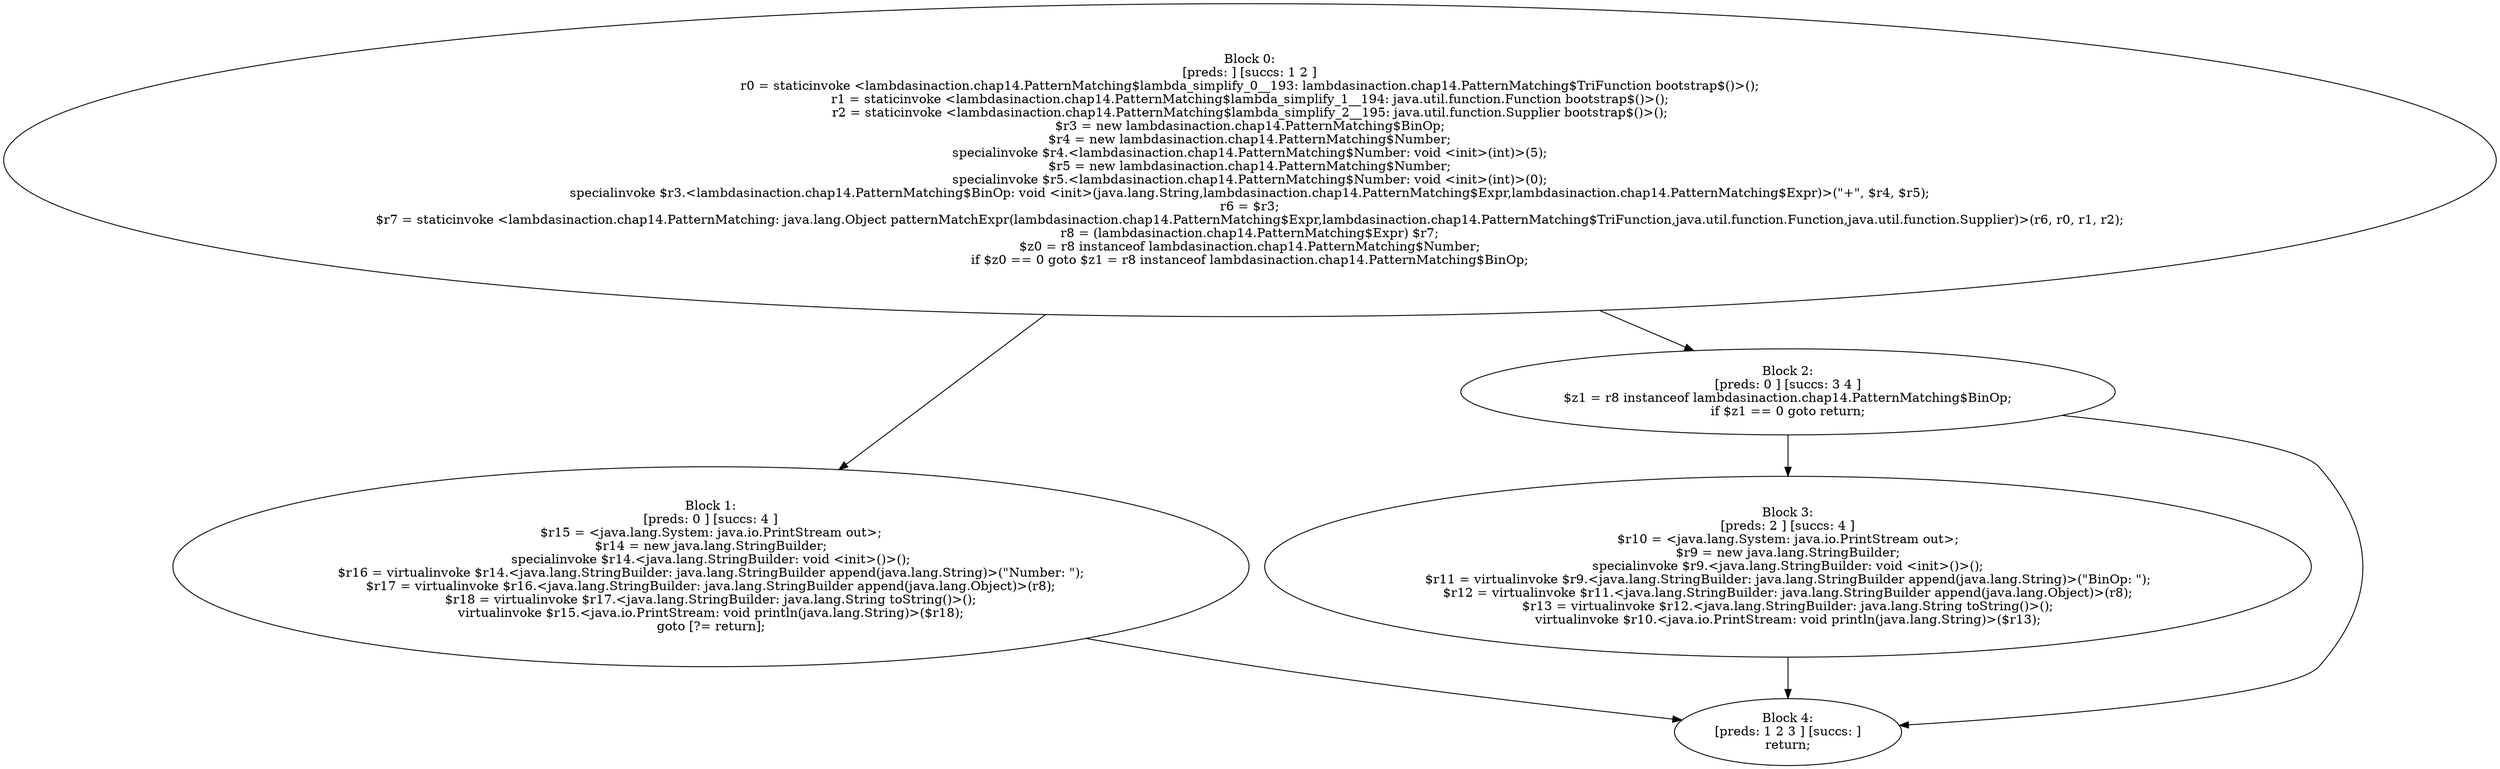 digraph "unitGraph" {
    "Block 0:
[preds: ] [succs: 1 2 ]
r0 = staticinvoke <lambdasinaction.chap14.PatternMatching$lambda_simplify_0__193: lambdasinaction.chap14.PatternMatching$TriFunction bootstrap$()>();
r1 = staticinvoke <lambdasinaction.chap14.PatternMatching$lambda_simplify_1__194: java.util.function.Function bootstrap$()>();
r2 = staticinvoke <lambdasinaction.chap14.PatternMatching$lambda_simplify_2__195: java.util.function.Supplier bootstrap$()>();
$r3 = new lambdasinaction.chap14.PatternMatching$BinOp;
$r4 = new lambdasinaction.chap14.PatternMatching$Number;
specialinvoke $r4.<lambdasinaction.chap14.PatternMatching$Number: void <init>(int)>(5);
$r5 = new lambdasinaction.chap14.PatternMatching$Number;
specialinvoke $r5.<lambdasinaction.chap14.PatternMatching$Number: void <init>(int)>(0);
specialinvoke $r3.<lambdasinaction.chap14.PatternMatching$BinOp: void <init>(java.lang.String,lambdasinaction.chap14.PatternMatching$Expr,lambdasinaction.chap14.PatternMatching$Expr)>(\"+\", $r4, $r5);
r6 = $r3;
$r7 = staticinvoke <lambdasinaction.chap14.PatternMatching: java.lang.Object patternMatchExpr(lambdasinaction.chap14.PatternMatching$Expr,lambdasinaction.chap14.PatternMatching$TriFunction,java.util.function.Function,java.util.function.Supplier)>(r6, r0, r1, r2);
r8 = (lambdasinaction.chap14.PatternMatching$Expr) $r7;
$z0 = r8 instanceof lambdasinaction.chap14.PatternMatching$Number;
if $z0 == 0 goto $z1 = r8 instanceof lambdasinaction.chap14.PatternMatching$BinOp;
"
    "Block 1:
[preds: 0 ] [succs: 4 ]
$r15 = <java.lang.System: java.io.PrintStream out>;
$r14 = new java.lang.StringBuilder;
specialinvoke $r14.<java.lang.StringBuilder: void <init>()>();
$r16 = virtualinvoke $r14.<java.lang.StringBuilder: java.lang.StringBuilder append(java.lang.String)>(\"Number: \");
$r17 = virtualinvoke $r16.<java.lang.StringBuilder: java.lang.StringBuilder append(java.lang.Object)>(r8);
$r18 = virtualinvoke $r17.<java.lang.StringBuilder: java.lang.String toString()>();
virtualinvoke $r15.<java.io.PrintStream: void println(java.lang.String)>($r18);
goto [?= return];
"
    "Block 2:
[preds: 0 ] [succs: 3 4 ]
$z1 = r8 instanceof lambdasinaction.chap14.PatternMatching$BinOp;
if $z1 == 0 goto return;
"
    "Block 3:
[preds: 2 ] [succs: 4 ]
$r10 = <java.lang.System: java.io.PrintStream out>;
$r9 = new java.lang.StringBuilder;
specialinvoke $r9.<java.lang.StringBuilder: void <init>()>();
$r11 = virtualinvoke $r9.<java.lang.StringBuilder: java.lang.StringBuilder append(java.lang.String)>(\"BinOp: \");
$r12 = virtualinvoke $r11.<java.lang.StringBuilder: java.lang.StringBuilder append(java.lang.Object)>(r8);
$r13 = virtualinvoke $r12.<java.lang.StringBuilder: java.lang.String toString()>();
virtualinvoke $r10.<java.io.PrintStream: void println(java.lang.String)>($r13);
"
    "Block 4:
[preds: 1 2 3 ] [succs: ]
return;
"
    "Block 0:
[preds: ] [succs: 1 2 ]
r0 = staticinvoke <lambdasinaction.chap14.PatternMatching$lambda_simplify_0__193: lambdasinaction.chap14.PatternMatching$TriFunction bootstrap$()>();
r1 = staticinvoke <lambdasinaction.chap14.PatternMatching$lambda_simplify_1__194: java.util.function.Function bootstrap$()>();
r2 = staticinvoke <lambdasinaction.chap14.PatternMatching$lambda_simplify_2__195: java.util.function.Supplier bootstrap$()>();
$r3 = new lambdasinaction.chap14.PatternMatching$BinOp;
$r4 = new lambdasinaction.chap14.PatternMatching$Number;
specialinvoke $r4.<lambdasinaction.chap14.PatternMatching$Number: void <init>(int)>(5);
$r5 = new lambdasinaction.chap14.PatternMatching$Number;
specialinvoke $r5.<lambdasinaction.chap14.PatternMatching$Number: void <init>(int)>(0);
specialinvoke $r3.<lambdasinaction.chap14.PatternMatching$BinOp: void <init>(java.lang.String,lambdasinaction.chap14.PatternMatching$Expr,lambdasinaction.chap14.PatternMatching$Expr)>(\"+\", $r4, $r5);
r6 = $r3;
$r7 = staticinvoke <lambdasinaction.chap14.PatternMatching: java.lang.Object patternMatchExpr(lambdasinaction.chap14.PatternMatching$Expr,lambdasinaction.chap14.PatternMatching$TriFunction,java.util.function.Function,java.util.function.Supplier)>(r6, r0, r1, r2);
r8 = (lambdasinaction.chap14.PatternMatching$Expr) $r7;
$z0 = r8 instanceof lambdasinaction.chap14.PatternMatching$Number;
if $z0 == 0 goto $z1 = r8 instanceof lambdasinaction.chap14.PatternMatching$BinOp;
"->"Block 1:
[preds: 0 ] [succs: 4 ]
$r15 = <java.lang.System: java.io.PrintStream out>;
$r14 = new java.lang.StringBuilder;
specialinvoke $r14.<java.lang.StringBuilder: void <init>()>();
$r16 = virtualinvoke $r14.<java.lang.StringBuilder: java.lang.StringBuilder append(java.lang.String)>(\"Number: \");
$r17 = virtualinvoke $r16.<java.lang.StringBuilder: java.lang.StringBuilder append(java.lang.Object)>(r8);
$r18 = virtualinvoke $r17.<java.lang.StringBuilder: java.lang.String toString()>();
virtualinvoke $r15.<java.io.PrintStream: void println(java.lang.String)>($r18);
goto [?= return];
";
    "Block 0:
[preds: ] [succs: 1 2 ]
r0 = staticinvoke <lambdasinaction.chap14.PatternMatching$lambda_simplify_0__193: lambdasinaction.chap14.PatternMatching$TriFunction bootstrap$()>();
r1 = staticinvoke <lambdasinaction.chap14.PatternMatching$lambda_simplify_1__194: java.util.function.Function bootstrap$()>();
r2 = staticinvoke <lambdasinaction.chap14.PatternMatching$lambda_simplify_2__195: java.util.function.Supplier bootstrap$()>();
$r3 = new lambdasinaction.chap14.PatternMatching$BinOp;
$r4 = new lambdasinaction.chap14.PatternMatching$Number;
specialinvoke $r4.<lambdasinaction.chap14.PatternMatching$Number: void <init>(int)>(5);
$r5 = new lambdasinaction.chap14.PatternMatching$Number;
specialinvoke $r5.<lambdasinaction.chap14.PatternMatching$Number: void <init>(int)>(0);
specialinvoke $r3.<lambdasinaction.chap14.PatternMatching$BinOp: void <init>(java.lang.String,lambdasinaction.chap14.PatternMatching$Expr,lambdasinaction.chap14.PatternMatching$Expr)>(\"+\", $r4, $r5);
r6 = $r3;
$r7 = staticinvoke <lambdasinaction.chap14.PatternMatching: java.lang.Object patternMatchExpr(lambdasinaction.chap14.PatternMatching$Expr,lambdasinaction.chap14.PatternMatching$TriFunction,java.util.function.Function,java.util.function.Supplier)>(r6, r0, r1, r2);
r8 = (lambdasinaction.chap14.PatternMatching$Expr) $r7;
$z0 = r8 instanceof lambdasinaction.chap14.PatternMatching$Number;
if $z0 == 0 goto $z1 = r8 instanceof lambdasinaction.chap14.PatternMatching$BinOp;
"->"Block 2:
[preds: 0 ] [succs: 3 4 ]
$z1 = r8 instanceof lambdasinaction.chap14.PatternMatching$BinOp;
if $z1 == 0 goto return;
";
    "Block 1:
[preds: 0 ] [succs: 4 ]
$r15 = <java.lang.System: java.io.PrintStream out>;
$r14 = new java.lang.StringBuilder;
specialinvoke $r14.<java.lang.StringBuilder: void <init>()>();
$r16 = virtualinvoke $r14.<java.lang.StringBuilder: java.lang.StringBuilder append(java.lang.String)>(\"Number: \");
$r17 = virtualinvoke $r16.<java.lang.StringBuilder: java.lang.StringBuilder append(java.lang.Object)>(r8);
$r18 = virtualinvoke $r17.<java.lang.StringBuilder: java.lang.String toString()>();
virtualinvoke $r15.<java.io.PrintStream: void println(java.lang.String)>($r18);
goto [?= return];
"->"Block 4:
[preds: 1 2 3 ] [succs: ]
return;
";
    "Block 2:
[preds: 0 ] [succs: 3 4 ]
$z1 = r8 instanceof lambdasinaction.chap14.PatternMatching$BinOp;
if $z1 == 0 goto return;
"->"Block 3:
[preds: 2 ] [succs: 4 ]
$r10 = <java.lang.System: java.io.PrintStream out>;
$r9 = new java.lang.StringBuilder;
specialinvoke $r9.<java.lang.StringBuilder: void <init>()>();
$r11 = virtualinvoke $r9.<java.lang.StringBuilder: java.lang.StringBuilder append(java.lang.String)>(\"BinOp: \");
$r12 = virtualinvoke $r11.<java.lang.StringBuilder: java.lang.StringBuilder append(java.lang.Object)>(r8);
$r13 = virtualinvoke $r12.<java.lang.StringBuilder: java.lang.String toString()>();
virtualinvoke $r10.<java.io.PrintStream: void println(java.lang.String)>($r13);
";
    "Block 2:
[preds: 0 ] [succs: 3 4 ]
$z1 = r8 instanceof lambdasinaction.chap14.PatternMatching$BinOp;
if $z1 == 0 goto return;
"->"Block 4:
[preds: 1 2 3 ] [succs: ]
return;
";
    "Block 3:
[preds: 2 ] [succs: 4 ]
$r10 = <java.lang.System: java.io.PrintStream out>;
$r9 = new java.lang.StringBuilder;
specialinvoke $r9.<java.lang.StringBuilder: void <init>()>();
$r11 = virtualinvoke $r9.<java.lang.StringBuilder: java.lang.StringBuilder append(java.lang.String)>(\"BinOp: \");
$r12 = virtualinvoke $r11.<java.lang.StringBuilder: java.lang.StringBuilder append(java.lang.Object)>(r8);
$r13 = virtualinvoke $r12.<java.lang.StringBuilder: java.lang.String toString()>();
virtualinvoke $r10.<java.io.PrintStream: void println(java.lang.String)>($r13);
"->"Block 4:
[preds: 1 2 3 ] [succs: ]
return;
";
}
